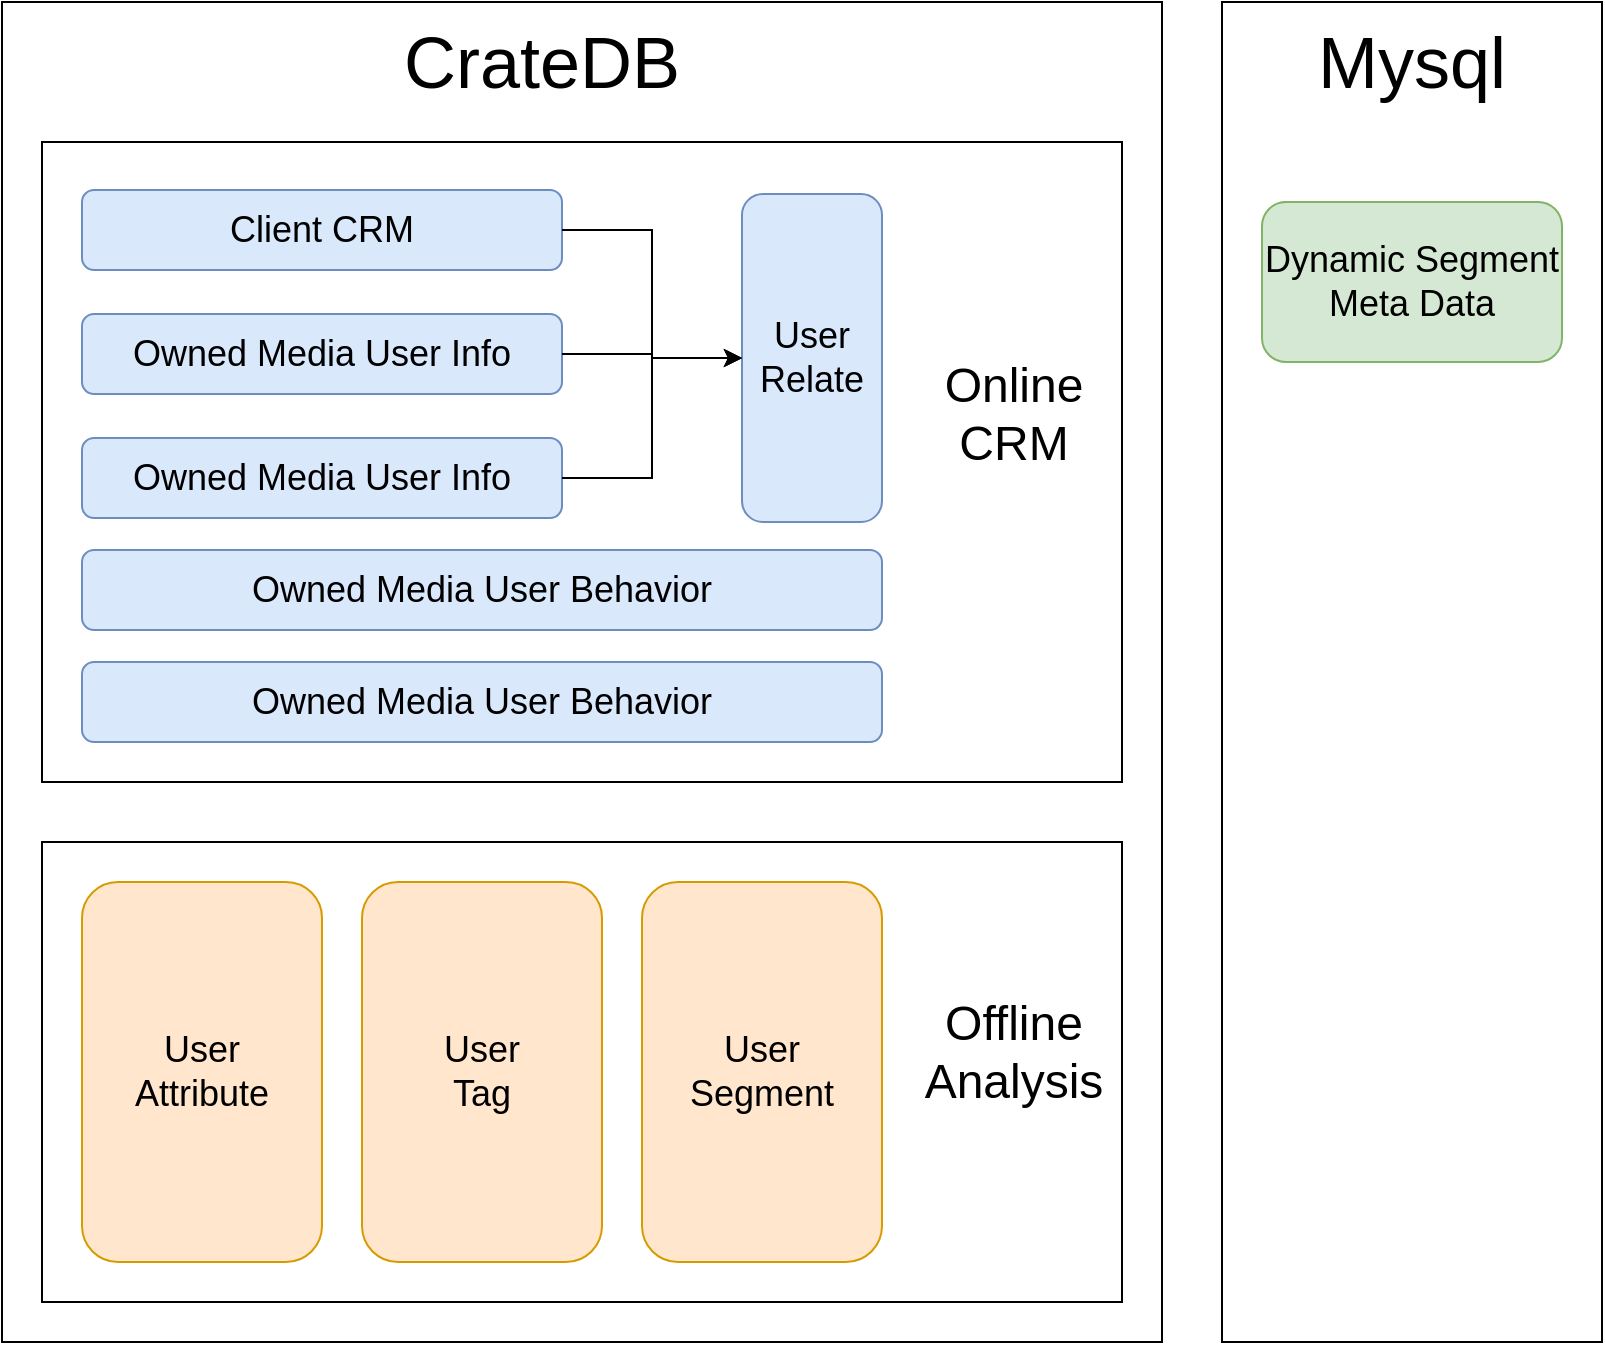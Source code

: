 <mxfile version="10.7.7" type="github"><diagram id="BBAI207OdaMjI_u0Awmq" name="Page-1"><mxGraphModel dx="1443" dy="786" grid="1" gridSize="10" guides="1" tooltips="1" connect="1" arrows="1" fold="1" page="1" pageScale="1" pageWidth="827" pageHeight="1169" math="0" shadow="0"><root><mxCell id="0"/><mxCell id="1" parent="0"/><mxCell id="pOjxndoSPAx7A_PEtpDw-37" value="" style="group" vertex="1" connectable="0" parent="1"><mxGeometry x="450" y="460" width="580" height="670" as="geometry"/></mxCell><mxCell id="pOjxndoSPAx7A_PEtpDw-1" value="" style="rounded=0;whiteSpace=wrap;html=1;" vertex="1" parent="pOjxndoSPAx7A_PEtpDw-37"><mxGeometry width="580" height="670" as="geometry"/></mxCell><mxCell id="pOjxndoSPAx7A_PEtpDw-15" value="&lt;font style=&quot;font-size: 36px&quot;&gt;CrateDB&lt;/font&gt;" style="text;html=1;strokeColor=none;fillColor=none;align=center;verticalAlign=middle;whiteSpace=wrap;rounded=0;" vertex="1" parent="pOjxndoSPAx7A_PEtpDw-37"><mxGeometry x="250" y="20" width="40" height="20" as="geometry"/></mxCell><mxCell id="pOjxndoSPAx7A_PEtpDw-2" value="" style="rounded=0;whiteSpace=wrap;html=1;" vertex="1" parent="1"><mxGeometry x="470" y="530" width="540" height="320" as="geometry"/></mxCell><mxCell id="pOjxndoSPAx7A_PEtpDw-3" value="&lt;font style=&quot;font-size: 18px&quot;&gt;Client CRM&lt;/font&gt;" style="rounded=1;whiteSpace=wrap;html=1;fillColor=#dae8fc;strokeColor=#6c8ebf;" vertex="1" parent="1"><mxGeometry x="490" y="554" width="240" height="40" as="geometry"/></mxCell><mxCell id="pOjxndoSPAx7A_PEtpDw-4" value="&lt;font style=&quot;font-size: 18px&quot;&gt;Owned Media User Info&lt;/font&gt;" style="rounded=1;whiteSpace=wrap;html=1;fillColor=#dae8fc;strokeColor=#6c8ebf;" vertex="1" parent="1"><mxGeometry x="490" y="616" width="240" height="40" as="geometry"/></mxCell><mxCell id="pOjxndoSPAx7A_PEtpDw-5" value="&lt;span&gt;&lt;font style=&quot;font-size: 18px&quot;&gt;Owned Media User Info&lt;/font&gt;&lt;/span&gt;" style="rounded=1;whiteSpace=wrap;html=1;fillColor=#dae8fc;strokeColor=#6c8ebf;" vertex="1" parent="1"><mxGeometry x="490" y="678" width="240" height="40" as="geometry"/></mxCell><mxCell id="pOjxndoSPAx7A_PEtpDw-6" value="&lt;font style=&quot;font-size: 18px&quot;&gt;User&lt;br&gt;Relate&lt;/font&gt;" style="rounded=1;whiteSpace=wrap;html=1;fillColor=#dae8fc;strokeColor=#6c8ebf;" vertex="1" parent="1"><mxGeometry x="820" y="556" width="70" height="164" as="geometry"/></mxCell><mxCell id="pOjxndoSPAx7A_PEtpDw-11" style="edgeStyle=orthogonalEdgeStyle;rounded=0;orthogonalLoop=1;jettySize=auto;html=1;exitX=1;exitY=0.5;exitDx=0;exitDy=0;" edge="1" parent="1" source="pOjxndoSPAx7A_PEtpDw-3" target="pOjxndoSPAx7A_PEtpDw-6"><mxGeometry relative="1" as="geometry"/></mxCell><mxCell id="pOjxndoSPAx7A_PEtpDw-12" style="edgeStyle=orthogonalEdgeStyle;rounded=0;orthogonalLoop=1;jettySize=auto;html=1;exitX=1;exitY=0.5;exitDx=0;exitDy=0;" edge="1" parent="1" source="pOjxndoSPAx7A_PEtpDw-4" target="pOjxndoSPAx7A_PEtpDw-6"><mxGeometry relative="1" as="geometry"/></mxCell><mxCell id="pOjxndoSPAx7A_PEtpDw-14" style="edgeStyle=orthogonalEdgeStyle;rounded=0;orthogonalLoop=1;jettySize=auto;html=1;exitX=1;exitY=0.5;exitDx=0;exitDy=0;entryX=0;entryY=0.5;entryDx=0;entryDy=0;" edge="1" parent="1" source="pOjxndoSPAx7A_PEtpDw-5" target="pOjxndoSPAx7A_PEtpDw-6"><mxGeometry relative="1" as="geometry"/></mxCell><mxCell id="pOjxndoSPAx7A_PEtpDw-7" value="&lt;font style=&quot;font-size: 18px&quot;&gt;Owned Media User Behavior&lt;/font&gt;" style="rounded=1;whiteSpace=wrap;html=1;fillColor=#dae8fc;strokeColor=#6c8ebf;" vertex="1" parent="1"><mxGeometry x="490" y="734" width="400" height="40" as="geometry"/></mxCell><mxCell id="pOjxndoSPAx7A_PEtpDw-10" value="&lt;font style=&quot;font-size: 18px&quot;&gt;Owned Media User Behavior&lt;/font&gt;" style="rounded=1;whiteSpace=wrap;html=1;fillColor=#dae8fc;strokeColor=#6c8ebf;" vertex="1" parent="1"><mxGeometry x="490" y="790" width="400" height="40" as="geometry"/></mxCell><mxCell id="pOjxndoSPAx7A_PEtpDw-22" value="&lt;font style=&quot;font-size: 24px&quot;&gt;Online&lt;br&gt;CRM&lt;/font&gt;" style="text;html=1;strokeColor=none;fillColor=none;align=center;verticalAlign=middle;whiteSpace=wrap;rounded=0;" vertex="1" parent="1"><mxGeometry x="936" y="656" width="40" height="20" as="geometry"/></mxCell><mxCell id="pOjxndoSPAx7A_PEtpDw-29" value="" style="rounded=0;whiteSpace=wrap;html=1;" vertex="1" parent="1"><mxGeometry x="1060" y="460" width="190" height="670" as="geometry"/></mxCell><mxCell id="pOjxndoSPAx7A_PEtpDw-32" value="&lt;font style=&quot;font-size: 36px&quot;&gt;Mysql&lt;/font&gt;" style="text;html=1;strokeColor=none;fillColor=none;align=center;verticalAlign=middle;whiteSpace=wrap;rounded=0;" vertex="1" parent="1"><mxGeometry x="1135" y="480" width="40" height="20" as="geometry"/></mxCell><mxCell id="pOjxndoSPAx7A_PEtpDw-34" value="&lt;font style=&quot;font-size: 18px&quot;&gt;Dynamic Segment&lt;br&gt;Meta Data&lt;/font&gt;&lt;br&gt;" style="rounded=1;whiteSpace=wrap;html=1;fillColor=#d5e8d4;strokeColor=#82b366;" vertex="1" parent="1"><mxGeometry x="1080" y="560" width="150" height="80" as="geometry"/></mxCell><mxCell id="pOjxndoSPAx7A_PEtpDw-35" value="" style="group" vertex="1" connectable="0" parent="1"><mxGeometry x="470" y="880" width="540" height="230" as="geometry"/></mxCell><mxCell id="pOjxndoSPAx7A_PEtpDw-18" value="" style="rounded=0;whiteSpace=wrap;html=1;" vertex="1" parent="pOjxndoSPAx7A_PEtpDw-35"><mxGeometry width="540" height="230" as="geometry"/></mxCell><mxCell id="pOjxndoSPAx7A_PEtpDw-20" value="&lt;font style=&quot;font-size: 18px&quot;&gt;User&lt;br&gt;Attribute&lt;/font&gt;" style="rounded=1;whiteSpace=wrap;html=1;fillColor=#ffe6cc;strokeColor=#d79b00;" vertex="1" parent="pOjxndoSPAx7A_PEtpDw-35"><mxGeometry x="20" y="20" width="120" height="190" as="geometry"/></mxCell><mxCell id="pOjxndoSPAx7A_PEtpDw-23" value="&lt;font style=&quot;font-size: 18px&quot;&gt;User&lt;br&gt;Tag&lt;/font&gt;" style="rounded=1;whiteSpace=wrap;html=1;fillColor=#ffe6cc;strokeColor=#d79b00;" vertex="1" parent="pOjxndoSPAx7A_PEtpDw-35"><mxGeometry x="160" y="20" width="120" height="190" as="geometry"/></mxCell><mxCell id="pOjxndoSPAx7A_PEtpDw-24" value="&lt;font style=&quot;font-size: 18px&quot;&gt;User&lt;br&gt;Segment&lt;/font&gt;" style="rounded=1;whiteSpace=wrap;html=1;fillColor=#ffe6cc;strokeColor=#d79b00;" vertex="1" parent="pOjxndoSPAx7A_PEtpDw-35"><mxGeometry x="300" y="20" width="120" height="190" as="geometry"/></mxCell><mxCell id="pOjxndoSPAx7A_PEtpDw-26" value="&lt;font&gt;&lt;font style=&quot;font-size: 24px&quot;&gt;Offline&lt;br&gt;Analysis&lt;/font&gt;&lt;br&gt;&lt;/font&gt;" style="text;html=1;strokeColor=none;fillColor=none;align=center;verticalAlign=middle;whiteSpace=wrap;rounded=0;" vertex="1" parent="pOjxndoSPAx7A_PEtpDw-35"><mxGeometry x="466" y="95" width="40" height="20" as="geometry"/></mxCell></root></mxGraphModel></diagram></mxfile>